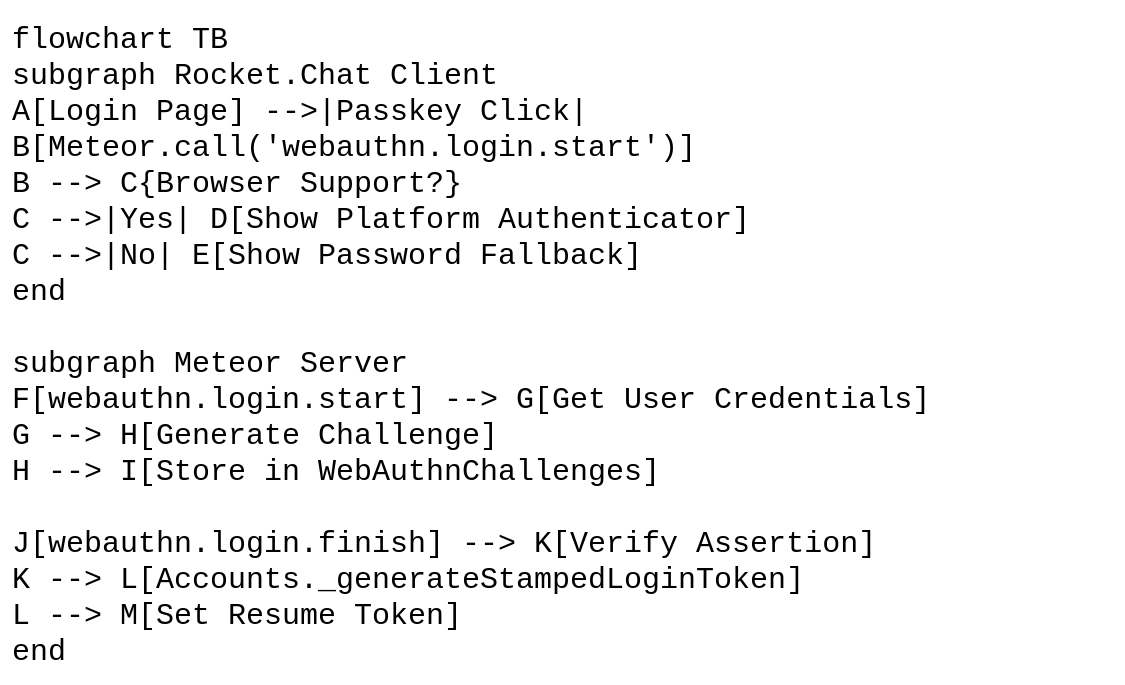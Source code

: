 <mxfile version="26.2.9">
  <diagram name="Page-1" id="NSVxYJOA4GDVEOJFEL16">
    <mxGraphModel dx="874" dy="431" grid="1" gridSize="10" guides="1" tooltips="1" connect="1" arrows="1" fold="1" page="1" pageScale="1" pageWidth="850" pageHeight="1100" math="0" shadow="0">
      <root>
        <mxCell id="0" />
        <mxCell id="1" parent="0" />
        <UserObject label="flowchart TB&#xa;    subgraph Rocket.Chat Client&#xa;        A[Login Page] --&gt;|Passkey Click| B[Meteor.call(&#39;webauthn.login.start&#39;)]&#xa;        B --&gt; C{Browser Support?}&#xa;        C --&gt;|Yes| D[Show Platform Authenticator]&#xa;        C --&gt;|No| E[Show Password Fallback]&#xa;    end&#xa;    &#xa;    subgraph Meteor Server&#xa;        F[webauthn.login.start] --&gt; G[Get User Credentials]&#xa;        G --&gt; H[Generate Challenge]&#xa;        H --&gt; I[Store in WebAuthnChallenges]&#xa;        &#xa;        J[webauthn.login.finish] --&gt; K[Verify Assertion]&#xa;        K --&gt; L[Accounts._generateStampedLoginToken]&#xa;        L --&gt; M[Set Resume Token]&#xa;    end" link="sequenceDiagram&#xa;    participant Client&#xa;    participant MeteorServer&#xa;    participant MongoDB&#xa;    &#xa;    Client-&gt;&gt;MeteorServer: Meteor.call(&#39;webauthn.register.start&#39;)&#xa;    MeteorServer-&gt;&gt;MongoDB: Insert challenge (TTL 2min)&#xa;    MeteorServer--&gt;&gt;Client: {options, meteorToken}&#xa;    &#xa;    Client-&gt;&gt;Client: credentials.create({publicKey: options})&#xa;    Client-&gt;&gt;MeteorServer: Meteor.call(&#39;webauthn.register.finish&#39;, {attestation, meteorToken})&#xa;    MeteorServer-&gt;&gt;MongoDB: Verify challenge&#xa;    MeteorServer-&gt;&gt;Server: verifyRegistrationResponse()&#xa;    MeteorServer-&gt;&gt;MongoDB: Users.update({$push: {&#39;services.webauthn&#39;: credential}})&#xa;    MeteorServer--&gt;&gt;Client: {success: true}" id="JN1MgxtYlR3WPIgTjP6B-1">
          <mxCell style="text;whiteSpace=wrap;strokeColor=light-dark(transparent,#E6E6E6);textShadow=0;fontStyle=0;spacingTop=1;spacing=5;verticalAlign=bottom;labelBackgroundColor=default;horizontal=1;fontSize=15;fontFamily=Courier New;" vertex="1" parent="1">
            <mxGeometry x="80" y="20" width="560" height="340" as="geometry" />
          </mxCell>
        </UserObject>
      </root>
    </mxGraphModel>
  </diagram>
</mxfile>
